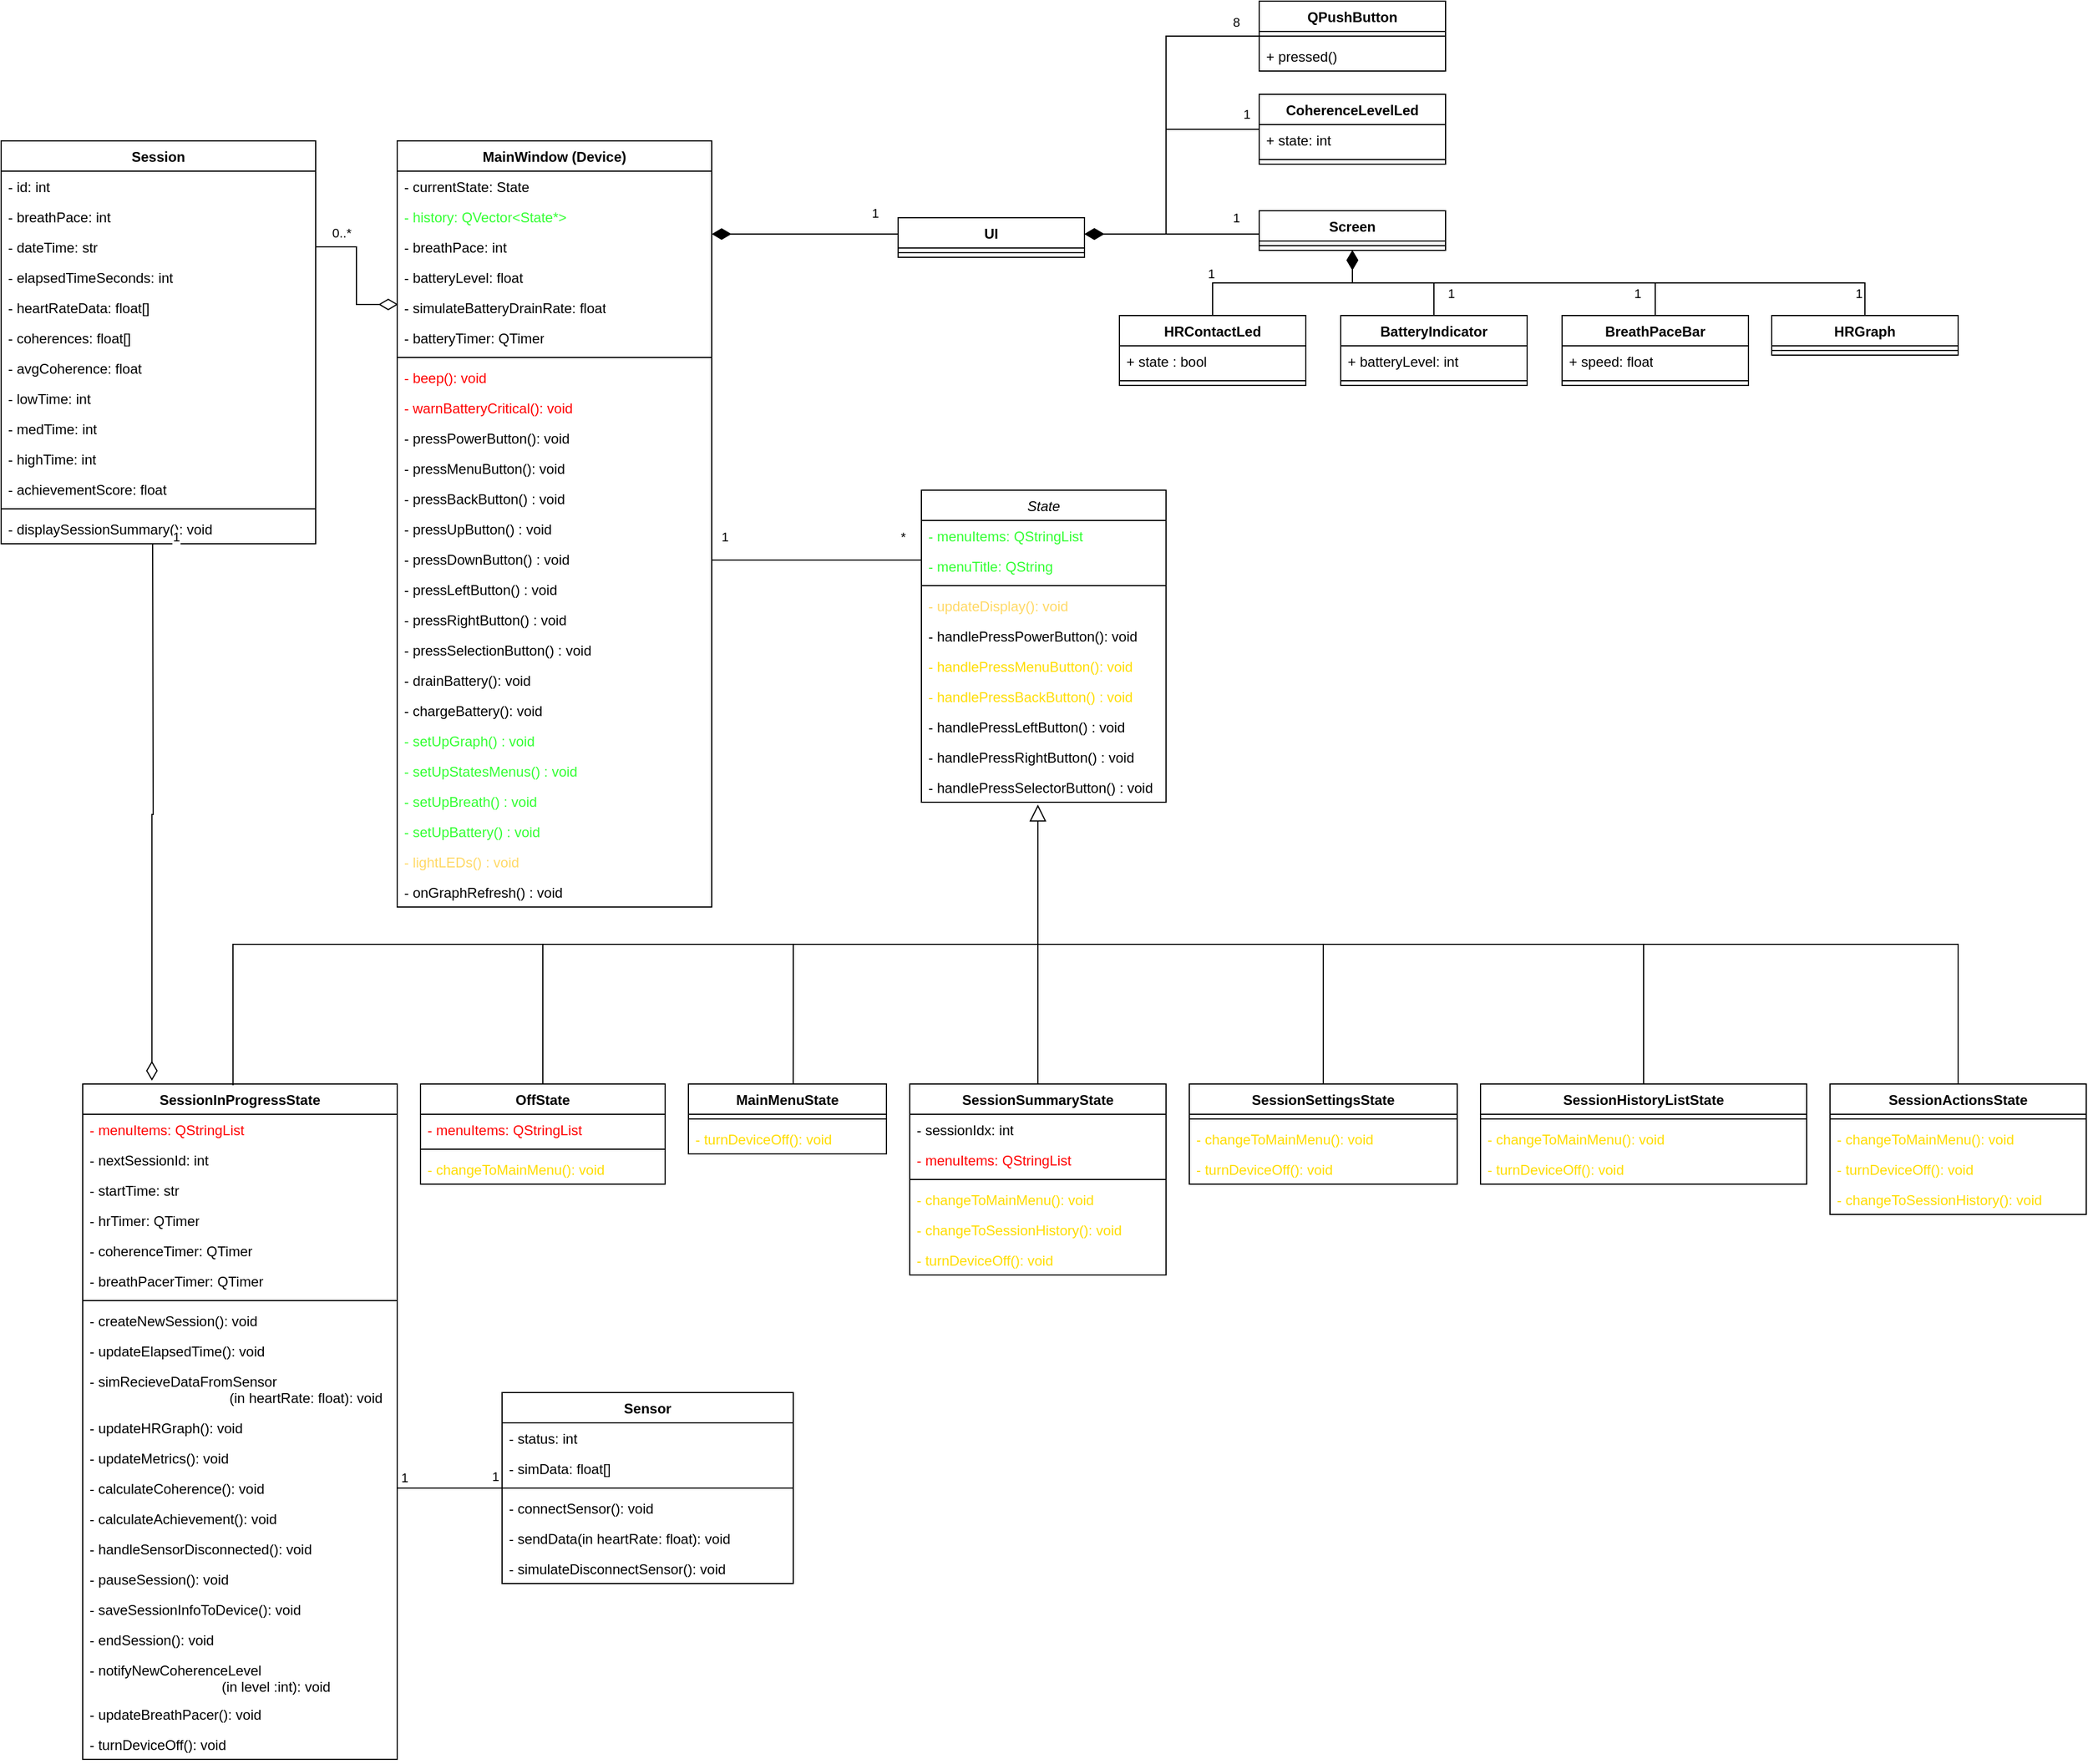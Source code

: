 <mxfile version="21.1.8" type="google">
  <diagram name="Page-1" id="iYqUfFiw8Jmmbv6zQ1Do">
    <mxGraphModel grid="1" page="1" gridSize="10" guides="1" tooltips="1" connect="1" arrows="1" fold="1" pageScale="1" pageWidth="827" pageHeight="1169" math="0" shadow="0">
      <root>
        <mxCell id="0" />
        <mxCell id="1" parent="0" />
        <mxCell id="FOzziEKIpKf2YBldrL9E-5" value="MainWindow (Device)" style="swimlane;fontStyle=1;align=center;verticalAlign=top;childLayout=stackLayout;horizontal=1;startSize=26;horizontalStack=0;resizeParent=1;resizeParentMax=0;resizeLast=0;collapsible=1;marginBottom=0;whiteSpace=wrap;html=1;" vertex="1" parent="1">
          <mxGeometry x="660" y="-810" width="270" height="658" as="geometry" />
        </mxCell>
        <mxCell id="FOzziEKIpKf2YBldrL9E-6" value="- currentState: State" style="text;strokeColor=none;fillColor=none;align=left;verticalAlign=top;spacingLeft=4;spacingRight=4;overflow=hidden;rotatable=0;points=[[0,0.5],[1,0.5]];portConstraint=eastwest;whiteSpace=wrap;html=1;" vertex="1" parent="FOzziEKIpKf2YBldrL9E-5">
          <mxGeometry y="26" width="270" height="26" as="geometry" />
        </mxCell>
        <mxCell id="ISorvKZLmLzE2qO5nAt--166" value="- history: QVector&amp;lt;State*&amp;gt;" style="text;strokeColor=none;fillColor=none;align=left;verticalAlign=top;spacingLeft=4;spacingRight=4;overflow=hidden;rotatable=0;points=[[0,0.5],[1,0.5]];portConstraint=eastwest;whiteSpace=wrap;html=1;fontColor=#33FF33;" vertex="1" parent="FOzziEKIpKf2YBldrL9E-5">
          <mxGeometry y="52" width="270" height="26" as="geometry" />
        </mxCell>
        <mxCell id="ISorvKZLmLzE2qO5nAt--64" value="- breathPace: int" style="text;strokeColor=none;fillColor=none;align=left;verticalAlign=top;spacingLeft=4;spacingRight=4;overflow=hidden;rotatable=0;points=[[0,0.5],[1,0.5]];portConstraint=eastwest;whiteSpace=wrap;html=1;" vertex="1" parent="FOzziEKIpKf2YBldrL9E-5">
          <mxGeometry y="78" width="270" height="26" as="geometry" />
        </mxCell>
        <mxCell id="ISorvKZLmLzE2qO5nAt--47" value="- batteryLevel: float" style="text;strokeColor=none;fillColor=none;align=left;verticalAlign=top;spacingLeft=4;spacingRight=4;overflow=hidden;rotatable=0;points=[[0,0.5],[1,0.5]];portConstraint=eastwest;whiteSpace=wrap;html=1;" vertex="1" parent="FOzziEKIpKf2YBldrL9E-5">
          <mxGeometry y="104" width="270" height="26" as="geometry" />
        </mxCell>
        <mxCell id="ISorvKZLmLzE2qO5nAt--50" value="- simulateBatteryDrainRate: float" style="text;strokeColor=none;fillColor=none;align=left;verticalAlign=top;spacingLeft=4;spacingRight=4;overflow=hidden;rotatable=0;points=[[0,0.5],[1,0.5]];portConstraint=eastwest;whiteSpace=wrap;html=1;" vertex="1" parent="FOzziEKIpKf2YBldrL9E-5">
          <mxGeometry y="130" width="270" height="26" as="geometry" />
        </mxCell>
        <mxCell id="zsQ9sIeDxZdNcWnOAN6T-88" value="- batteryTimer: QTimer" style="text;strokeColor=none;fillColor=none;align=left;verticalAlign=top;spacingLeft=4;spacingRight=4;overflow=hidden;rotatable=0;points=[[0,0.5],[1,0.5]];portConstraint=eastwest;whiteSpace=wrap;html=1;" vertex="1" parent="FOzziEKIpKf2YBldrL9E-5">
          <mxGeometry y="156" width="270" height="26" as="geometry" />
        </mxCell>
        <mxCell id="FOzziEKIpKf2YBldrL9E-7" value="" style="line;strokeWidth=1;fillColor=none;align=left;verticalAlign=middle;spacingTop=-1;spacingLeft=3;spacingRight=3;rotatable=0;labelPosition=right;points=[];portConstraint=eastwest;strokeColor=inherit;" vertex="1" parent="FOzziEKIpKf2YBldrL9E-5">
          <mxGeometry y="182" width="270" height="8" as="geometry" />
        </mxCell>
        <mxCell id="ISorvKZLmLzE2qO5nAt--68" value="- beep(): void" style="text;strokeColor=none;fillColor=none;align=left;verticalAlign=top;spacingLeft=4;spacingRight=4;overflow=hidden;rotatable=0;points=[[0,0.5],[1,0.5]];portConstraint=eastwest;whiteSpace=wrap;html=1;fontColor=#FF0000;" vertex="1" parent="FOzziEKIpKf2YBldrL9E-5">
          <mxGeometry y="190" width="270" height="26" as="geometry" />
        </mxCell>
        <mxCell id="zsQ9sIeDxZdNcWnOAN6T-91" value="- warnBatteryCritical(): void" style="text;strokeColor=none;fillColor=none;align=left;verticalAlign=top;spacingLeft=4;spacingRight=4;overflow=hidden;rotatable=0;points=[[0,0.5],[1,0.5]];portConstraint=eastwest;whiteSpace=wrap;html=1;fontColor=#FF0000;" vertex="1" parent="FOzziEKIpKf2YBldrL9E-5">
          <mxGeometry y="216" width="270" height="26" as="geometry" />
        </mxCell>
        <mxCell id="ISorvKZLmLzE2qO5nAt--232" value="- pressPowerButton(): void" style="text;strokeColor=none;fillColor=none;align=left;verticalAlign=top;spacingLeft=4;spacingRight=4;overflow=hidden;rotatable=0;points=[[0,0.5],[1,0.5]];portConstraint=eastwest;whiteSpace=wrap;html=1;" vertex="1" parent="FOzziEKIpKf2YBldrL9E-5">
          <mxGeometry y="242" width="270" height="26" as="geometry" />
        </mxCell>
        <mxCell id="ISorvKZLmLzE2qO5nAt--233" value="- pressMenuButton(): void" style="text;strokeColor=none;fillColor=none;align=left;verticalAlign=top;spacingLeft=4;spacingRight=4;overflow=hidden;rotatable=0;points=[[0,0.5],[1,0.5]];portConstraint=eastwest;whiteSpace=wrap;html=1;" vertex="1" parent="FOzziEKIpKf2YBldrL9E-5">
          <mxGeometry y="268" width="270" height="26" as="geometry" />
        </mxCell>
        <mxCell id="ISorvKZLmLzE2qO5nAt--234" value="- pressBackButton() : void" style="text;strokeColor=none;fillColor=none;align=left;verticalAlign=top;spacingLeft=4;spacingRight=4;overflow=hidden;rotatable=0;points=[[0,0.5],[1,0.5]];portConstraint=eastwest;whiteSpace=wrap;html=1;" vertex="1" parent="FOzziEKIpKf2YBldrL9E-5">
          <mxGeometry y="294" width="270" height="26" as="geometry" />
        </mxCell>
        <mxCell id="ISorvKZLmLzE2qO5nAt--235" value="- pressUpButton() : void" style="text;strokeColor=none;fillColor=none;align=left;verticalAlign=top;spacingLeft=4;spacingRight=4;overflow=hidden;rotatable=0;points=[[0,0.5],[1,0.5]];portConstraint=eastwest;whiteSpace=wrap;html=1;" vertex="1" parent="FOzziEKIpKf2YBldrL9E-5">
          <mxGeometry y="320" width="270" height="26" as="geometry" />
        </mxCell>
        <mxCell id="ISorvKZLmLzE2qO5nAt--236" value="- pressDownButton() : void" style="text;strokeColor=none;fillColor=none;align=left;verticalAlign=top;spacingLeft=4;spacingRight=4;overflow=hidden;rotatable=0;points=[[0,0.5],[1,0.5]];portConstraint=eastwest;whiteSpace=wrap;html=1;" vertex="1" parent="FOzziEKIpKf2YBldrL9E-5">
          <mxGeometry y="346" width="270" height="26" as="geometry" />
        </mxCell>
        <mxCell id="ISorvKZLmLzE2qO5nAt--237" value="- pressLeftButton() : void" style="text;strokeColor=none;fillColor=none;align=left;verticalAlign=top;spacingLeft=4;spacingRight=4;overflow=hidden;rotatable=0;points=[[0,0.5],[1,0.5]];portConstraint=eastwest;whiteSpace=wrap;html=1;" vertex="1" parent="FOzziEKIpKf2YBldrL9E-5">
          <mxGeometry y="372" width="270" height="26" as="geometry" />
        </mxCell>
        <mxCell id="ISorvKZLmLzE2qO5nAt--238" value="- pressRightButton() : void" style="text;strokeColor=none;fillColor=none;align=left;verticalAlign=top;spacingLeft=4;spacingRight=4;overflow=hidden;rotatable=0;points=[[0,0.5],[1,0.5]];portConstraint=eastwest;whiteSpace=wrap;html=1;" vertex="1" parent="FOzziEKIpKf2YBldrL9E-5">
          <mxGeometry y="398" width="270" height="26" as="geometry" />
        </mxCell>
        <mxCell id="ISorvKZLmLzE2qO5nAt--239" value="- pressSelectionButton() : void" style="text;strokeColor=none;fillColor=none;align=left;verticalAlign=top;spacingLeft=4;spacingRight=4;overflow=hidden;rotatable=0;points=[[0,0.5],[1,0.5]];portConstraint=eastwest;whiteSpace=wrap;html=1;" vertex="1" parent="FOzziEKIpKf2YBldrL9E-5">
          <mxGeometry y="424" width="270" height="26" as="geometry" />
        </mxCell>
        <mxCell id="zsQ9sIeDxZdNcWnOAN6T-167" value="- drainBattery(): void" style="text;strokeColor=none;fillColor=none;align=left;verticalAlign=top;spacingLeft=4;spacingRight=4;overflow=hidden;rotatable=0;points=[[0,0.5],[1,0.5]];portConstraint=eastwest;whiteSpace=wrap;html=1;" vertex="1" parent="FOzziEKIpKf2YBldrL9E-5">
          <mxGeometry y="450" width="270" height="26" as="geometry" />
        </mxCell>
        <mxCell id="cL3x1th4mynZs5FjJoFy-19" value="- chargeBattery(): void" style="text;strokeColor=none;fillColor=none;align=left;verticalAlign=top;spacingLeft=4;spacingRight=4;overflow=hidden;rotatable=0;points=[[0,0.5],[1,0.5]];portConstraint=eastwest;whiteSpace=wrap;html=1;" vertex="1" parent="FOzziEKIpKf2YBldrL9E-5">
          <mxGeometry y="476" width="270" height="26" as="geometry" />
        </mxCell>
        <mxCell id="cL3x1th4mynZs5FjJoFy-13" value="- setUpGraph() : void" style="text;strokeColor=none;fillColor=none;align=left;verticalAlign=top;spacingLeft=4;spacingRight=4;overflow=hidden;rotatable=0;points=[[0,0.5],[1,0.5]];portConstraint=eastwest;whiteSpace=wrap;html=1;labelBorderColor=none;fontColor=#33FF33;" vertex="1" parent="FOzziEKIpKf2YBldrL9E-5">
          <mxGeometry y="502" width="270" height="26" as="geometry" />
        </mxCell>
        <mxCell id="cL3x1th4mynZs5FjJoFy-16" value="- setUpStatesMenus() : void" style="text;strokeColor=none;fillColor=none;align=left;verticalAlign=top;spacingLeft=4;spacingRight=4;overflow=hidden;rotatable=0;points=[[0,0.5],[1,0.5]];portConstraint=eastwest;whiteSpace=wrap;html=1;labelBorderColor=none;fontColor=#33FF33;" vertex="1" parent="FOzziEKIpKf2YBldrL9E-5">
          <mxGeometry y="528" width="270" height="26" as="geometry" />
        </mxCell>
        <mxCell id="cL3x1th4mynZs5FjJoFy-15" value="- setUpBreath() : void" style="text;strokeColor=none;fillColor=none;align=left;verticalAlign=top;spacingLeft=4;spacingRight=4;overflow=hidden;rotatable=0;points=[[0,0.5],[1,0.5]];portConstraint=eastwest;whiteSpace=wrap;html=1;labelBorderColor=none;fontColor=#33FF33;" vertex="1" parent="FOzziEKIpKf2YBldrL9E-5">
          <mxGeometry y="554" width="270" height="26" as="geometry" />
        </mxCell>
        <mxCell id="cL3x1th4mynZs5FjJoFy-14" value="- setUpBattery() : void" style="text;strokeColor=none;fillColor=none;align=left;verticalAlign=top;spacingLeft=4;spacingRight=4;overflow=hidden;rotatable=0;points=[[0,0.5],[1,0.5]];portConstraint=eastwest;whiteSpace=wrap;html=1;labelBorderColor=none;fontColor=#33FF33;" vertex="1" parent="FOzziEKIpKf2YBldrL9E-5">
          <mxGeometry y="580" width="270" height="26" as="geometry" />
        </mxCell>
        <mxCell id="cL3x1th4mynZs5FjJoFy-17" value="- lightLEDs() : void" style="text;strokeColor=none;fillColor=none;align=left;verticalAlign=top;spacingLeft=4;spacingRight=4;overflow=hidden;rotatable=0;points=[[0,0.5],[1,0.5]];portConstraint=eastwest;whiteSpace=wrap;html=1;fontColor=#FFD966;" vertex="1" parent="FOzziEKIpKf2YBldrL9E-5">
          <mxGeometry y="606" width="270" height="26" as="geometry" />
        </mxCell>
        <mxCell id="cL3x1th4mynZs5FjJoFy-18" value="- onGraphRefresh() : void" style="text;strokeColor=none;fillColor=none;align=left;verticalAlign=top;spacingLeft=4;spacingRight=4;overflow=hidden;rotatable=0;points=[[0,0.5],[1,0.5]];portConstraint=eastwest;whiteSpace=wrap;html=1;" vertex="1" parent="FOzziEKIpKf2YBldrL9E-5">
          <mxGeometry y="632" width="270" height="26" as="geometry" />
        </mxCell>
        <mxCell id="FOzziEKIpKf2YBldrL9E-9" value="Sensor" style="swimlane;fontStyle=1;align=center;verticalAlign=top;childLayout=stackLayout;horizontal=1;startSize=26;horizontalStack=0;resizeParent=1;resizeParentMax=0;resizeLast=0;collapsible=1;marginBottom=0;whiteSpace=wrap;html=1;" vertex="1" parent="1">
          <mxGeometry x="750" y="265" width="250" height="164" as="geometry" />
        </mxCell>
        <mxCell id="FOzziEKIpKf2YBldrL9E-10" value="- status: int" style="text;strokeColor=none;fillColor=none;align=left;verticalAlign=top;spacingLeft=4;spacingRight=4;overflow=hidden;rotatable=0;points=[[0,0.5],[1,0.5]];portConstraint=eastwest;whiteSpace=wrap;html=1;" vertex="1" parent="FOzziEKIpKf2YBldrL9E-9">
          <mxGeometry y="26" width="250" height="26" as="geometry" />
        </mxCell>
        <mxCell id="ISorvKZLmLzE2qO5nAt--255" value="- simData: float[]" style="text;strokeColor=none;fillColor=none;align=left;verticalAlign=top;spacingLeft=4;spacingRight=4;overflow=hidden;rotatable=0;points=[[0,0.5],[1,0.5]];portConstraint=eastwest;whiteSpace=wrap;html=1;" vertex="1" parent="FOzziEKIpKf2YBldrL9E-9">
          <mxGeometry y="52" width="250" height="26" as="geometry" />
        </mxCell>
        <mxCell id="FOzziEKIpKf2YBldrL9E-11" value="" style="line;strokeWidth=1;fillColor=none;align=left;verticalAlign=middle;spacingTop=-1;spacingLeft=3;spacingRight=3;rotatable=0;labelPosition=right;points=[];portConstraint=eastwest;strokeColor=inherit;" vertex="1" parent="FOzziEKIpKf2YBldrL9E-9">
          <mxGeometry y="78" width="250" height="8" as="geometry" />
        </mxCell>
        <mxCell id="FOzziEKIpKf2YBldrL9E-12" value="- connectSensor(): void" style="text;strokeColor=none;fillColor=none;align=left;verticalAlign=top;spacingLeft=4;spacingRight=4;overflow=hidden;rotatable=0;points=[[0,0.5],[1,0.5]];portConstraint=eastwest;whiteSpace=wrap;html=1;" vertex="1" parent="FOzziEKIpKf2YBldrL9E-9">
          <mxGeometry y="86" width="250" height="26" as="geometry" />
        </mxCell>
        <mxCell id="zsQ9sIeDxZdNcWnOAN6T-93" value="- sendData(in heartRate: float): void" style="text;strokeColor=none;fillColor=none;align=left;verticalAlign=top;spacingLeft=4;spacingRight=4;overflow=hidden;rotatable=0;points=[[0,0.5],[1,0.5]];portConstraint=eastwest;whiteSpace=wrap;html=1;" vertex="1" parent="FOzziEKIpKf2YBldrL9E-9">
          <mxGeometry y="112" width="250" height="26" as="geometry" />
        </mxCell>
        <mxCell id="zsQ9sIeDxZdNcWnOAN6T-154" value="- simulateDisconnectSensor(): void" style="text;strokeColor=none;fillColor=none;align=left;verticalAlign=top;spacingLeft=4;spacingRight=4;overflow=hidden;rotatable=0;points=[[0,0.5],[1,0.5]];portConstraint=eastwest;whiteSpace=wrap;html=1;" vertex="1" parent="FOzziEKIpKf2YBldrL9E-9">
          <mxGeometry y="138" width="250" height="26" as="geometry" />
        </mxCell>
        <mxCell id="ISorvKZLmLzE2qO5nAt--5" value="QPushButton" style="swimlane;fontStyle=1;align=center;verticalAlign=top;childLayout=stackLayout;horizontal=1;startSize=26;horizontalStack=0;resizeParent=1;resizeParentMax=0;resizeLast=0;collapsible=1;marginBottom=0;whiteSpace=wrap;html=1;" vertex="1" parent="1">
          <mxGeometry x="1400" y="-930" width="160" height="60" as="geometry" />
        </mxCell>
        <mxCell id="ISorvKZLmLzE2qO5nAt--7" value="" style="line;strokeWidth=1;fillColor=none;align=left;verticalAlign=middle;spacingTop=-1;spacingLeft=3;spacingRight=3;rotatable=0;labelPosition=right;points=[];portConstraint=eastwest;strokeColor=inherit;" vertex="1" parent="ISorvKZLmLzE2qO5nAt--5">
          <mxGeometry y="26" width="160" height="8" as="geometry" />
        </mxCell>
        <mxCell id="ISorvKZLmLzE2qO5nAt--28" value="+ pressed()" style="text;strokeColor=none;fillColor=none;align=left;verticalAlign=top;spacingLeft=4;spacingRight=4;overflow=hidden;rotatable=0;points=[[0,0.5],[1,0.5]];portConstraint=eastwest;whiteSpace=wrap;html=1;" vertex="1" parent="ISorvKZLmLzE2qO5nAt--5">
          <mxGeometry y="34" width="160" height="26" as="geometry" />
        </mxCell>
        <mxCell id="ISorvKZLmLzE2qO5nAt--96" value="&lt;span style=&quot;font-weight: 400;&quot;&gt;&lt;i&gt;State&lt;/i&gt;&lt;/span&gt;" style="swimlane;fontStyle=1;align=center;verticalAlign=top;childLayout=stackLayout;horizontal=1;startSize=26;horizontalStack=0;resizeParent=1;resizeParentMax=0;resizeLast=0;collapsible=1;marginBottom=0;whiteSpace=wrap;html=1;" vertex="1" parent="1">
          <mxGeometry x="1110" y="-510" width="210" height="268" as="geometry" />
        </mxCell>
        <mxCell id="cL3x1th4mynZs5FjJoFy-11" value="- menuItems: QStringList" style="text;strokeColor=none;fillColor=none;align=left;verticalAlign=top;spacingLeft=4;spacingRight=4;overflow=hidden;rotatable=0;points=[[0,0.5],[1,0.5]];portConstraint=eastwest;whiteSpace=wrap;html=1;fontStyle=0;fontColor=#33FF33;" vertex="1" parent="ISorvKZLmLzE2qO5nAt--96">
          <mxGeometry y="26" width="210" height="26" as="geometry" />
        </mxCell>
        <mxCell id="cL3x1th4mynZs5FjJoFy-12" value="- menuTitle: QString" style="text;strokeColor=none;fillColor=none;align=left;verticalAlign=top;spacingLeft=4;spacingRight=4;overflow=hidden;rotatable=0;points=[[0,0.5],[1,0.5]];portConstraint=eastwest;whiteSpace=wrap;html=1;fontStyle=0;fontColor=#33FF33;" vertex="1" parent="ISorvKZLmLzE2qO5nAt--96">
          <mxGeometry y="52" width="210" height="26" as="geometry" />
        </mxCell>
        <mxCell id="ISorvKZLmLzE2qO5nAt--98" value="" style="line;strokeWidth=1;fillColor=none;align=left;verticalAlign=middle;spacingTop=-1;spacingLeft=3;spacingRight=3;rotatable=0;labelPosition=right;points=[];portConstraint=eastwest;strokeColor=inherit;" vertex="1" parent="ISorvKZLmLzE2qO5nAt--96">
          <mxGeometry y="78" width="210" height="8" as="geometry" />
        </mxCell>
        <mxCell id="ISorvKZLmLzE2qO5nAt--160" value="- updateDisplay(): void" style="text;strokeColor=none;fillColor=none;align=left;verticalAlign=top;spacingLeft=4;spacingRight=4;overflow=hidden;rotatable=0;points=[[0,0.5],[1,0.5]];portConstraint=eastwest;whiteSpace=wrap;html=1;labelBackgroundColor=none;fontColor=#FFD966;" vertex="1" parent="ISorvKZLmLzE2qO5nAt--96">
          <mxGeometry y="86" width="210" height="26" as="geometry" />
        </mxCell>
        <mxCell id="ISorvKZLmLzE2qO5nAt--101" value="- handlePressPowerButton(): void" style="text;strokeColor=none;fillColor=none;align=left;verticalAlign=top;spacingLeft=4;spacingRight=4;overflow=hidden;rotatable=0;points=[[0,0.5],[1,0.5]];portConstraint=eastwest;whiteSpace=wrap;html=1;" vertex="1" parent="ISorvKZLmLzE2qO5nAt--96">
          <mxGeometry y="112" width="210" height="26" as="geometry" />
        </mxCell>
        <mxCell id="ISorvKZLmLzE2qO5nAt--100" value="- handlePressMenuButton(): void" style="text;strokeColor=none;fillColor=none;align=left;verticalAlign=top;spacingLeft=4;spacingRight=4;overflow=hidden;rotatable=0;points=[[0,0.5],[1,0.5]];portConstraint=eastwest;whiteSpace=wrap;html=1;fontColor=#ffdd00;" vertex="1" parent="ISorvKZLmLzE2qO5nAt--96">
          <mxGeometry y="138" width="210" height="26" as="geometry" />
        </mxCell>
        <mxCell id="ISorvKZLmLzE2qO5nAt--102" value="- handlePressBackButton() : void" style="text;strokeColor=none;fillColor=none;align=left;verticalAlign=top;spacingLeft=4;spacingRight=4;overflow=hidden;rotatable=0;points=[[0,0.5],[1,0.5]];portConstraint=eastwest;whiteSpace=wrap;html=1;fontColor=#ffdd00;" vertex="1" parent="ISorvKZLmLzE2qO5nAt--96">
          <mxGeometry y="164" width="210" height="26" as="geometry" />
        </mxCell>
        <mxCell id="ISorvKZLmLzE2qO5nAt--105" value="- handlePressLeftButton() : void" style="text;strokeColor=none;fillColor=none;align=left;verticalAlign=top;spacingLeft=4;spacingRight=4;overflow=hidden;rotatable=0;points=[[0,0.5],[1,0.5]];portConstraint=eastwest;whiteSpace=wrap;html=1;" vertex="1" parent="ISorvKZLmLzE2qO5nAt--96">
          <mxGeometry y="190" width="210" height="26" as="geometry" />
        </mxCell>
        <mxCell id="ISorvKZLmLzE2qO5nAt--106" value="- handlePressRightButton() : void" style="text;strokeColor=none;fillColor=none;align=left;verticalAlign=top;spacingLeft=4;spacingRight=4;overflow=hidden;rotatable=0;points=[[0,0.5],[1,0.5]];portConstraint=eastwest;whiteSpace=wrap;html=1;" vertex="1" parent="ISorvKZLmLzE2qO5nAt--96">
          <mxGeometry y="216" width="210" height="26" as="geometry" />
        </mxCell>
        <mxCell id="ISorvKZLmLzE2qO5nAt--107" value="- handlePressSelectorButton() : void" style="text;strokeColor=none;fillColor=none;align=left;verticalAlign=top;spacingLeft=4;spacingRight=4;overflow=hidden;rotatable=0;points=[[0,0.5],[1,0.5]];portConstraint=eastwest;whiteSpace=wrap;html=1;" vertex="1" parent="ISorvKZLmLzE2qO5nAt--96">
          <mxGeometry y="242" width="210" height="26" as="geometry" />
        </mxCell>
        <mxCell id="ISorvKZLmLzE2qO5nAt--108" value="OffState" style="swimlane;fontStyle=1;align=center;verticalAlign=top;childLayout=stackLayout;horizontal=1;startSize=26;horizontalStack=0;resizeParent=1;resizeParentMax=0;resizeLast=0;collapsible=1;marginBottom=0;whiteSpace=wrap;html=1;" vertex="1" parent="1">
          <mxGeometry x="680" width="210" height="86" as="geometry" />
        </mxCell>
        <mxCell id="cL3x1th4mynZs5FjJoFy-5" value="- menuItems: QStringList" style="text;strokeColor=none;fillColor=none;align=left;verticalAlign=top;spacingLeft=4;spacingRight=4;overflow=hidden;rotatable=0;points=[[0,0.5],[1,0.5]];portConstraint=eastwest;whiteSpace=wrap;html=1;fontStyle=0;fontColor=#ff0000;" vertex="1" parent="ISorvKZLmLzE2qO5nAt--108">
          <mxGeometry y="26" width="210" height="26" as="geometry" />
        </mxCell>
        <mxCell id="ISorvKZLmLzE2qO5nAt--109" value="" style="line;strokeWidth=1;fillColor=none;align=left;verticalAlign=middle;spacingTop=-1;spacingLeft=3;spacingRight=3;rotatable=0;labelPosition=right;points=[];portConstraint=eastwest;strokeColor=inherit;" vertex="1" parent="ISorvKZLmLzE2qO5nAt--108">
          <mxGeometry y="52" width="210" height="8" as="geometry" />
        </mxCell>
        <mxCell id="ISorvKZLmLzE2qO5nAt--241" value="- changeToMainMenu(): void" style="text;strokeColor=none;fillColor=none;align=left;verticalAlign=top;spacingLeft=4;spacingRight=4;overflow=hidden;rotatable=0;points=[[0,0.5],[1,0.5]];portConstraint=eastwest;whiteSpace=wrap;html=1;fontStyle=0;fontColor=#ffdd00;" vertex="1" parent="ISorvKZLmLzE2qO5nAt--108">
          <mxGeometry y="60" width="210" height="26" as="geometry" />
        </mxCell>
        <mxCell id="ISorvKZLmLzE2qO5nAt--118" value="MainMenuState" style="swimlane;fontStyle=1;align=center;verticalAlign=top;childLayout=stackLayout;horizontal=1;startSize=26;horizontalStack=0;resizeParent=1;resizeParentMax=0;resizeLast=0;collapsible=1;marginBottom=0;whiteSpace=wrap;html=1;" vertex="1" parent="1">
          <mxGeometry x="910" width="170" height="60" as="geometry" />
        </mxCell>
        <mxCell id="ISorvKZLmLzE2qO5nAt--119" value="" style="line;strokeWidth=1;fillColor=none;align=left;verticalAlign=middle;spacingTop=-1;spacingLeft=3;spacingRight=3;rotatable=0;labelPosition=right;points=[];portConstraint=eastwest;strokeColor=inherit;" vertex="1" parent="ISorvKZLmLzE2qO5nAt--118">
          <mxGeometry y="26" width="170" height="8" as="geometry" />
        </mxCell>
        <mxCell id="zsQ9sIeDxZdNcWnOAN6T-179" value="- turnDeviceOff(): void" style="text;strokeColor=none;fillColor=none;align=left;verticalAlign=top;spacingLeft=4;spacingRight=4;overflow=hidden;rotatable=0;points=[[0,0.5],[1,0.5]];portConstraint=eastwest;whiteSpace=wrap;html=1;fontStyle=0;fontColor=#ffdd00;" vertex="1" parent="ISorvKZLmLzE2qO5nAt--118">
          <mxGeometry y="34" width="170" height="26" as="geometry" />
        </mxCell>
        <mxCell id="ISorvKZLmLzE2qO5nAt--131" value="SessionSettingsState" style="swimlane;fontStyle=1;align=center;verticalAlign=top;childLayout=stackLayout;horizontal=1;startSize=26;horizontalStack=0;resizeParent=1;resizeParentMax=0;resizeLast=0;collapsible=1;marginBottom=0;whiteSpace=wrap;html=1;" vertex="1" parent="1">
          <mxGeometry x="1340" width="230" height="86" as="geometry" />
        </mxCell>
        <mxCell id="ISorvKZLmLzE2qO5nAt--134" value="" style="line;strokeWidth=1;fillColor=none;align=left;verticalAlign=middle;spacingTop=-1;spacingLeft=3;spacingRight=3;rotatable=0;labelPosition=right;points=[];portConstraint=eastwest;strokeColor=inherit;" vertex="1" parent="ISorvKZLmLzE2qO5nAt--131">
          <mxGeometry y="26" width="230" height="8" as="geometry" />
        </mxCell>
        <mxCell id="ISorvKZLmLzE2qO5nAt--219" value="- changeToMainMenu(): void" style="text;strokeColor=none;fillColor=none;align=left;verticalAlign=top;spacingLeft=4;spacingRight=4;overflow=hidden;rotatable=0;points=[[0,0.5],[1,0.5]];portConstraint=eastwest;whiteSpace=wrap;html=1;fontStyle=0;fontColor=#ffdd00;" vertex="1" parent="ISorvKZLmLzE2qO5nAt--131">
          <mxGeometry y="34" width="230" height="26" as="geometry" />
        </mxCell>
        <mxCell id="zsQ9sIeDxZdNcWnOAN6T-182" value="- turnDeviceOff(): void" style="text;strokeColor=none;fillColor=none;align=left;verticalAlign=top;spacingLeft=4;spacingRight=4;overflow=hidden;rotatable=0;points=[[0,0.5],[1,0.5]];portConstraint=eastwest;whiteSpace=wrap;html=1;fontStyle=0;fontColor=#ffdd00;" vertex="1" parent="ISorvKZLmLzE2qO5nAt--131">
          <mxGeometry y="60" width="230" height="26" as="geometry" />
        </mxCell>
        <mxCell id="ISorvKZLmLzE2qO5nAt--143" value="SessionInProgressState" style="swimlane;fontStyle=1;align=center;verticalAlign=top;childLayout=stackLayout;horizontal=1;startSize=26;horizontalStack=0;resizeParent=1;resizeParentMax=0;resizeLast=0;collapsible=1;marginBottom=0;whiteSpace=wrap;html=1;" vertex="1" parent="1">
          <mxGeometry x="390" width="270" height="580" as="geometry" />
        </mxCell>
        <mxCell id="cL3x1th4mynZs5FjJoFy-9" value="- menuItems: QStringList" style="text;strokeColor=none;fillColor=none;align=left;verticalAlign=top;spacingLeft=4;spacingRight=4;overflow=hidden;rotatable=0;points=[[0,0.5],[1,0.5]];portConstraint=eastwest;whiteSpace=wrap;html=1;fontStyle=0;fontColor=#ff0000;" vertex="1" parent="ISorvKZLmLzE2qO5nAt--143">
          <mxGeometry y="26" width="270" height="26" as="geometry" />
        </mxCell>
        <mxCell id="ISorvKZLmLzE2qO5nAt--61" value="- nextSessionId: int" style="text;strokeColor=none;fillColor=none;align=left;verticalAlign=top;spacingLeft=4;spacingRight=4;overflow=hidden;rotatable=0;points=[[0,0.5],[1,0.5]];portConstraint=eastwest;whiteSpace=wrap;html=1;" vertex="1" parent="ISorvKZLmLzE2qO5nAt--143">
          <mxGeometry y="52" width="270" height="26" as="geometry" />
        </mxCell>
        <mxCell id="zsQ9sIeDxZdNcWnOAN6T-139" value="- startTime: str" style="text;strokeColor=none;fillColor=none;align=left;verticalAlign=top;spacingLeft=4;spacingRight=4;overflow=hidden;rotatable=0;points=[[0,0.5],[1,0.5]];portConstraint=eastwest;whiteSpace=wrap;html=1;" vertex="1" parent="ISorvKZLmLzE2qO5nAt--143">
          <mxGeometry y="78" width="270" height="26" as="geometry" />
        </mxCell>
        <mxCell id="zsQ9sIeDxZdNcWnOAN6T-102" value="- hrTimer: QTimer" style="text;strokeColor=none;fillColor=none;align=left;verticalAlign=top;spacingLeft=4;spacingRight=4;overflow=hidden;rotatable=0;points=[[0,0.5],[1,0.5]];portConstraint=eastwest;whiteSpace=wrap;html=1;" vertex="1" parent="ISorvKZLmLzE2qO5nAt--143">
          <mxGeometry y="104" width="270" height="26" as="geometry" />
        </mxCell>
        <mxCell id="zsQ9sIeDxZdNcWnOAN6T-103" value="- coherenceTimer: QTimer" style="text;strokeColor=none;fillColor=none;align=left;verticalAlign=top;spacingLeft=4;spacingRight=4;overflow=hidden;rotatable=0;points=[[0,0.5],[1,0.5]];portConstraint=eastwest;whiteSpace=wrap;html=1;" vertex="1" parent="ISorvKZLmLzE2qO5nAt--143">
          <mxGeometry y="130" width="270" height="26" as="geometry" />
        </mxCell>
        <mxCell id="zsQ9sIeDxZdNcWnOAN6T-162" value="- breathPacerTimer: QTimer" style="text;strokeColor=none;fillColor=none;align=left;verticalAlign=top;spacingLeft=4;spacingRight=4;overflow=hidden;rotatable=0;points=[[0,0.5],[1,0.5]];portConstraint=eastwest;whiteSpace=wrap;html=1;" vertex="1" parent="ISorvKZLmLzE2qO5nAt--143">
          <mxGeometry y="156" width="270" height="26" as="geometry" />
        </mxCell>
        <mxCell id="ISorvKZLmLzE2qO5nAt--146" value="" style="line;strokeWidth=1;fillColor=none;align=left;verticalAlign=middle;spacingTop=-1;spacingLeft=3;spacingRight=3;rotatable=0;labelPosition=right;points=[];portConstraint=eastwest;strokeColor=inherit;" vertex="1" parent="ISorvKZLmLzE2qO5nAt--143">
          <mxGeometry y="182" width="270" height="8" as="geometry" />
        </mxCell>
        <mxCell id="zsQ9sIeDxZdNcWnOAN6T-224" value="- createNewSession(): void" style="text;strokeColor=none;fillColor=none;align=left;verticalAlign=top;spacingLeft=4;spacingRight=4;overflow=hidden;rotatable=0;points=[[0,0.5],[1,0.5]];portConstraint=eastwest;whiteSpace=wrap;html=1;" vertex="1" parent="ISorvKZLmLzE2qO5nAt--143">
          <mxGeometry y="190" width="270" height="26" as="geometry" />
        </mxCell>
        <mxCell id="zsQ9sIeDxZdNcWnOAN6T-122" value="- updateElapsedTime(): void" style="text;strokeColor=none;fillColor=none;align=left;verticalAlign=top;spacingLeft=4;spacingRight=4;overflow=hidden;rotatable=0;points=[[0,0.5],[1,0.5]];portConstraint=eastwest;whiteSpace=wrap;html=1;" vertex="1" parent="ISorvKZLmLzE2qO5nAt--143">
          <mxGeometry y="216" width="270" height="26" as="geometry" />
        </mxCell>
        <mxCell id="zsQ9sIeDxZdNcWnOAN6T-112" value="- simRecieveDataFromSensor&lt;br&gt;&amp;nbsp; &amp;nbsp; &amp;nbsp; &amp;nbsp; &amp;nbsp; &amp;nbsp; &amp;nbsp; &amp;nbsp; &amp;nbsp; &amp;nbsp; &amp;nbsp; &amp;nbsp; &amp;nbsp; &amp;nbsp; &amp;nbsp; &amp;nbsp; &amp;nbsp; &amp;nbsp; (in heartRate: float): void&amp;nbsp;" style="text;strokeColor=none;fillColor=none;align=left;verticalAlign=top;spacingLeft=4;spacingRight=4;overflow=hidden;rotatable=0;points=[[0,0.5],[1,0.5]];portConstraint=eastwest;whiteSpace=wrap;html=1;" vertex="1" parent="ISorvKZLmLzE2qO5nAt--143">
          <mxGeometry y="242" width="270" height="40" as="geometry" />
        </mxCell>
        <mxCell id="zsQ9sIeDxZdNcWnOAN6T-115" value="- updateHRGraph(): void" style="text;strokeColor=none;fillColor=none;align=left;verticalAlign=top;spacingLeft=4;spacingRight=4;overflow=hidden;rotatable=0;points=[[0,0.5],[1,0.5]];portConstraint=eastwest;whiteSpace=wrap;html=1;fontStyle=0" vertex="1" parent="ISorvKZLmLzE2qO5nAt--143">
          <mxGeometry y="282" width="270" height="26" as="geometry" />
        </mxCell>
        <mxCell id="zsQ9sIeDxZdNcWnOAN6T-109" value="- updateMetrics(): void" style="text;strokeColor=none;fillColor=none;align=left;verticalAlign=top;spacingLeft=4;spacingRight=4;overflow=hidden;rotatable=0;points=[[0,0.5],[1,0.5]];portConstraint=eastwest;whiteSpace=wrap;html=1;" vertex="1" parent="ISorvKZLmLzE2qO5nAt--143">
          <mxGeometry y="308" width="270" height="26" as="geometry" />
        </mxCell>
        <mxCell id="zsQ9sIeDxZdNcWnOAN6T-105" value="- calculateCoherence(): void" style="text;strokeColor=none;fillColor=none;align=left;verticalAlign=top;spacingLeft=4;spacingRight=4;overflow=hidden;rotatable=0;points=[[0,0.5],[1,0.5]];portConstraint=eastwest;whiteSpace=wrap;html=1;" vertex="1" parent="ISorvKZLmLzE2qO5nAt--143">
          <mxGeometry y="334" width="270" height="26" as="geometry" />
        </mxCell>
        <mxCell id="zsQ9sIeDxZdNcWnOAN6T-106" value="- calculateAchievement(): void" style="text;strokeColor=none;fillColor=none;align=left;verticalAlign=top;spacingLeft=4;spacingRight=4;overflow=hidden;rotatable=0;points=[[0,0.5],[1,0.5]];portConstraint=eastwest;whiteSpace=wrap;html=1;" vertex="1" parent="ISorvKZLmLzE2qO5nAt--143">
          <mxGeometry y="360" width="270" height="26" as="geometry" />
        </mxCell>
        <mxCell id="zsQ9sIeDxZdNcWnOAN6T-92" value="- handleSensorDisconnected(): void" style="text;strokeColor=none;fillColor=none;align=left;verticalAlign=top;spacingLeft=4;spacingRight=4;overflow=hidden;rotatable=0;points=[[0,0.5],[1,0.5]];portConstraint=eastwest;whiteSpace=wrap;html=1;" vertex="1" parent="ISorvKZLmLzE2qO5nAt--143">
          <mxGeometry y="386" width="270" height="26" as="geometry" />
        </mxCell>
        <mxCell id="zsQ9sIeDxZdNcWnOAN6T-153" value="- pauseSession(): void" style="text;strokeColor=none;fillColor=none;align=left;verticalAlign=top;spacingLeft=4;spacingRight=4;overflow=hidden;rotatable=0;points=[[0,0.5],[1,0.5]];portConstraint=eastwest;whiteSpace=wrap;html=1;fontStyle=0" vertex="1" parent="ISorvKZLmLzE2qO5nAt--143">
          <mxGeometry y="412" width="270" height="26" as="geometry" />
        </mxCell>
        <mxCell id="ISorvKZLmLzE2qO5nAt--218" value="- saveSessionInfoToDevice(): void" style="text;strokeColor=none;fillColor=none;align=left;verticalAlign=top;spacingLeft=4;spacingRight=4;overflow=hidden;rotatable=0;points=[[0,0.5],[1,0.5]];portConstraint=eastwest;whiteSpace=wrap;html=1;fontStyle=0" vertex="1" parent="ISorvKZLmLzE2qO5nAt--143">
          <mxGeometry y="438" width="270" height="26" as="geometry" />
        </mxCell>
        <mxCell id="ISorvKZLmLzE2qO5nAt--165" value="- endSession(): void" style="text;strokeColor=none;fillColor=none;align=left;verticalAlign=top;spacingLeft=4;spacingRight=4;overflow=hidden;rotatable=0;points=[[0,0.5],[1,0.5]];portConstraint=eastwest;whiteSpace=wrap;html=1;fontStyle=0" vertex="1" parent="ISorvKZLmLzE2qO5nAt--143">
          <mxGeometry y="464" width="270" height="26" as="geometry" />
        </mxCell>
        <mxCell id="ISorvKZLmLzE2qO5nAt--254" value="- notifyNewCoherenceLevel&lt;br&gt;&amp;nbsp; &amp;nbsp; &amp;nbsp; &amp;nbsp; &amp;nbsp; &amp;nbsp; &amp;nbsp; &amp;nbsp; &amp;nbsp; &amp;nbsp; &amp;nbsp; &amp;nbsp; &amp;nbsp; &amp;nbsp; &amp;nbsp; &amp;nbsp; &amp;nbsp; (in level :int): void" style="text;strokeColor=none;fillColor=none;align=left;verticalAlign=top;spacingLeft=4;spacingRight=4;overflow=hidden;rotatable=0;points=[[0,0.5],[1,0.5]];portConstraint=eastwest;whiteSpace=wrap;html=1;fontStyle=0" vertex="1" parent="ISorvKZLmLzE2qO5nAt--143">
          <mxGeometry y="490" width="270" height="38" as="geometry" />
        </mxCell>
        <mxCell id="zsQ9sIeDxZdNcWnOAN6T-163" value="- updateBreathPacer(): void" style="text;strokeColor=none;fillColor=none;align=left;verticalAlign=top;spacingLeft=4;spacingRight=4;overflow=hidden;rotatable=0;points=[[0,0.5],[1,0.5]];portConstraint=eastwest;whiteSpace=wrap;html=1;" vertex="1" parent="ISorvKZLmLzE2qO5nAt--143">
          <mxGeometry y="528" width="270" height="26" as="geometry" />
        </mxCell>
        <mxCell id="zsQ9sIeDxZdNcWnOAN6T-181" value="- turnDeviceOff(): void" style="text;strokeColor=none;fillColor=none;align=left;verticalAlign=top;spacingLeft=4;spacingRight=4;overflow=hidden;rotatable=0;points=[[0,0.5],[1,0.5]];portConstraint=eastwest;whiteSpace=wrap;html=1;fontStyle=0" vertex="1" parent="ISorvKZLmLzE2qO5nAt--143">
          <mxGeometry y="554" width="270" height="26" as="geometry" />
        </mxCell>
        <mxCell id="ISorvKZLmLzE2qO5nAt--167" value="SessionSummaryState" style="swimlane;fontStyle=1;align=center;verticalAlign=top;childLayout=stackLayout;horizontal=1;startSize=26;horizontalStack=0;resizeParent=1;resizeParentMax=0;resizeLast=0;collapsible=1;marginBottom=0;whiteSpace=wrap;html=1;" vertex="1" parent="1">
          <mxGeometry x="1100" width="220" height="164" as="geometry" />
        </mxCell>
        <mxCell id="zsQ9sIeDxZdNcWnOAN6T-101" value="- sessionIdx: int" style="text;strokeColor=none;fillColor=none;align=left;verticalAlign=top;spacingLeft=4;spacingRight=4;overflow=hidden;rotatable=0;points=[[0,0.5],[1,0.5]];portConstraint=eastwest;whiteSpace=wrap;html=1;" vertex="1" parent="ISorvKZLmLzE2qO5nAt--167">
          <mxGeometry y="26" width="220" height="26" as="geometry" />
        </mxCell>
        <mxCell id="cL3x1th4mynZs5FjJoFy-6" value="- menuItems: QStringList" style="text;strokeColor=none;fillColor=none;align=left;verticalAlign=top;spacingLeft=4;spacingRight=4;overflow=hidden;rotatable=0;points=[[0,0.5],[1,0.5]];portConstraint=eastwest;whiteSpace=wrap;html=1;fontStyle=0;fontColor=#ff0000;" vertex="1" parent="ISorvKZLmLzE2qO5nAt--167">
          <mxGeometry y="52" width="220" height="26" as="geometry" />
        </mxCell>
        <mxCell id="ISorvKZLmLzE2qO5nAt--178" value="" style="line;strokeWidth=1;fillColor=none;align=left;verticalAlign=middle;spacingTop=-1;spacingLeft=3;spacingRight=3;rotatable=0;labelPosition=right;points=[];portConstraint=eastwest;strokeColor=inherit;" vertex="1" parent="ISorvKZLmLzE2qO5nAt--167">
          <mxGeometry y="78" width="220" height="8" as="geometry" />
        </mxCell>
        <mxCell id="ISorvKZLmLzE2qO5nAt--217" value="- changeToMainMenu(): void" style="text;strokeColor=none;fillColor=none;align=left;verticalAlign=top;spacingLeft=4;spacingRight=4;overflow=hidden;rotatable=0;points=[[0,0.5],[1,0.5]];portConstraint=eastwest;whiteSpace=wrap;html=1;fontStyle=0;fontColor=#ffdd00;" vertex="1" parent="ISorvKZLmLzE2qO5nAt--167">
          <mxGeometry y="86" width="220" height="26" as="geometry" />
        </mxCell>
        <mxCell id="cL3x1th4mynZs5FjJoFy-7" value="- changeToSessionHistory(): void" style="text;strokeColor=none;fillColor=none;align=left;verticalAlign=top;spacingLeft=4;spacingRight=4;overflow=hidden;rotatable=0;points=[[0,0.5],[1,0.5]];portConstraint=eastwest;whiteSpace=wrap;html=1;fontColor=#ffdd00;" vertex="1" parent="ISorvKZLmLzE2qO5nAt--167">
          <mxGeometry y="112" width="220" height="26" as="geometry" />
        </mxCell>
        <mxCell id="zsQ9sIeDxZdNcWnOAN6T-180" value="- turnDeviceOff(): void" style="text;strokeColor=none;fillColor=none;align=left;verticalAlign=top;spacingLeft=4;spacingRight=4;overflow=hidden;rotatable=0;points=[[0,0.5],[1,0.5]];portConstraint=eastwest;whiteSpace=wrap;html=1;fontStyle=0;fontColor=#ffdd00;" vertex="1" parent="ISorvKZLmLzE2qO5nAt--167">
          <mxGeometry y="138" width="220" height="26" as="geometry" />
        </mxCell>
        <mxCell id="ISorvKZLmLzE2qO5nAt--190" value="SessionHistoryListState" style="swimlane;fontStyle=1;align=center;verticalAlign=top;childLayout=stackLayout;horizontal=1;startSize=26;horizontalStack=0;resizeParent=1;resizeParentMax=0;resizeLast=0;collapsible=1;marginBottom=0;whiteSpace=wrap;html=1;" vertex="1" parent="1">
          <mxGeometry x="1590" width="280" height="86" as="geometry" />
        </mxCell>
        <mxCell id="ISorvKZLmLzE2qO5nAt--193" value="" style="line;strokeWidth=1;fillColor=none;align=left;verticalAlign=middle;spacingTop=-1;spacingLeft=3;spacingRight=3;rotatable=0;labelPosition=right;points=[];portConstraint=eastwest;strokeColor=inherit;" vertex="1" parent="ISorvKZLmLzE2qO5nAt--190">
          <mxGeometry y="26" width="280" height="8" as="geometry" />
        </mxCell>
        <mxCell id="ISorvKZLmLzE2qO5nAt--226" value="- changeToMainMenu(): void" style="text;strokeColor=none;fillColor=none;align=left;verticalAlign=top;spacingLeft=4;spacingRight=4;overflow=hidden;rotatable=0;points=[[0,0.5],[1,0.5]];portConstraint=eastwest;whiteSpace=wrap;html=1;fontStyle=0;fontColor=#ffdd00;" vertex="1" parent="ISorvKZLmLzE2qO5nAt--190">
          <mxGeometry y="34" width="280" height="26" as="geometry" />
        </mxCell>
        <mxCell id="zsQ9sIeDxZdNcWnOAN6T-183" value="- turnDeviceOff(): void" style="text;strokeColor=none;fillColor=none;align=left;verticalAlign=top;spacingLeft=4;spacingRight=4;overflow=hidden;rotatable=0;points=[[0,0.5],[1,0.5]];portConstraint=eastwest;whiteSpace=wrap;html=1;fontStyle=0;fontColor=#ffdd00;" vertex="1" parent="ISorvKZLmLzE2qO5nAt--190">
          <mxGeometry y="60" width="280" height="26" as="geometry" />
        </mxCell>
        <mxCell id="ISorvKZLmLzE2qO5nAt--205" value="SessionActionsState" style="swimlane;fontStyle=1;align=center;verticalAlign=top;childLayout=stackLayout;horizontal=1;startSize=26;horizontalStack=0;resizeParent=1;resizeParentMax=0;resizeLast=0;collapsible=1;marginBottom=0;whiteSpace=wrap;html=1;" vertex="1" parent="1">
          <mxGeometry x="1890" width="220" height="112" as="geometry" />
        </mxCell>
        <mxCell id="ISorvKZLmLzE2qO5nAt--206" value="" style="line;strokeWidth=1;fillColor=none;align=left;verticalAlign=middle;spacingTop=-1;spacingLeft=3;spacingRight=3;rotatable=0;labelPosition=right;points=[];portConstraint=eastwest;strokeColor=inherit;" vertex="1" parent="ISorvKZLmLzE2qO5nAt--205">
          <mxGeometry y="26" width="220" height="8" as="geometry" />
        </mxCell>
        <mxCell id="ISorvKZLmLzE2qO5nAt--224" value="- changeToMainMenu(): void" style="text;strokeColor=none;fillColor=none;align=left;verticalAlign=top;spacingLeft=4;spacingRight=4;overflow=hidden;rotatable=0;points=[[0,0.5],[1,0.5]];portConstraint=eastwest;whiteSpace=wrap;html=1;fontColor=#ffdd00;" vertex="1" parent="ISorvKZLmLzE2qO5nAt--205">
          <mxGeometry y="34" width="220" height="26" as="geometry" />
        </mxCell>
        <mxCell id="zsQ9sIeDxZdNcWnOAN6T-184" value="- turnDeviceOff(): void" style="text;strokeColor=none;fillColor=none;align=left;verticalAlign=top;spacingLeft=4;spacingRight=4;overflow=hidden;rotatable=0;points=[[0,0.5],[1,0.5]];portConstraint=eastwest;whiteSpace=wrap;html=1;fontStyle=0;fontColor=#ffdd00;" vertex="1" parent="ISorvKZLmLzE2qO5nAt--205">
          <mxGeometry y="60" width="220" height="26" as="geometry" />
        </mxCell>
        <mxCell id="ISorvKZLmLzE2qO5nAt--225" value="- changeToSessionHistory(): void" style="text;strokeColor=none;fillColor=none;align=left;verticalAlign=top;spacingLeft=4;spacingRight=4;overflow=hidden;rotatable=0;points=[[0,0.5],[1,0.5]];portConstraint=eastwest;whiteSpace=wrap;html=1;fontColor=#ffdd00;" vertex="1" parent="ISorvKZLmLzE2qO5nAt--205">
          <mxGeometry y="86" width="220" height="26" as="geometry" />
        </mxCell>
        <mxCell id="ISorvKZLmLzE2qO5nAt--265" value="" style="endArrow=block;endFill=0;endSize=12;html=1;rounded=0;exitX=0.5;exitY=0;exitDx=0;exitDy=0;" edge="1" parent="1" source="ISorvKZLmLzE2qO5nAt--167">
          <mxGeometry width="160" relative="1" as="geometry">
            <mxPoint x="680" y="-80" as="sourcePoint" />
            <mxPoint x="1210" y="-240" as="targetPoint" />
          </mxGeometry>
        </mxCell>
        <mxCell id="ISorvKZLmLzE2qO5nAt--266" value="" style="endArrow=none;html=1;rounded=0;exitX=0.478;exitY=0.002;exitDx=0;exitDy=0;exitPerimeter=0;" edge="1" parent="1" source="ISorvKZLmLzE2qO5nAt--143">
          <mxGeometry width="50" height="50" relative="1" as="geometry">
            <mxPoint x="1160" y="-70" as="sourcePoint" />
            <mxPoint x="1210" y="-120" as="targetPoint" />
            <Array as="points">
              <mxPoint x="519" y="-120" />
              <mxPoint x="965" y="-120" />
            </Array>
          </mxGeometry>
        </mxCell>
        <mxCell id="ISorvKZLmLzE2qO5nAt--267" value="" style="endArrow=none;html=1;rounded=0;exitX=0.529;exitY=0.004;exitDx=0;exitDy=0;exitPerimeter=0;" edge="1" parent="1" source="ISorvKZLmLzE2qO5nAt--118">
          <mxGeometry width="50" height="50" relative="1" as="geometry">
            <mxPoint x="1430" y="-50" as="sourcePoint" />
            <mxPoint x="1000" y="-120" as="targetPoint" />
            <Array as="points">
              <mxPoint x="1000" y="-70" />
            </Array>
          </mxGeometry>
        </mxCell>
        <mxCell id="ISorvKZLmLzE2qO5nAt--268" value="" style="endArrow=none;html=1;rounded=0;exitX=0.5;exitY=0;exitDx=0;exitDy=0;" edge="1" parent="1" source="ISorvKZLmLzE2qO5nAt--108">
          <mxGeometry width="50" height="50" relative="1" as="geometry">
            <mxPoint x="470" as="sourcePoint" />
            <mxPoint x="1210" y="-120" as="targetPoint" />
            <Array as="points">
              <mxPoint x="785" y="-120" />
            </Array>
          </mxGeometry>
        </mxCell>
        <mxCell id="ISorvKZLmLzE2qO5nAt--270" value="" style="endArrow=none;html=1;rounded=0;entryX=0.5;entryY=0;entryDx=0;entryDy=0;" edge="1" parent="1" target="ISorvKZLmLzE2qO5nAt--131">
          <mxGeometry width="50" height="50" relative="1" as="geometry">
            <mxPoint x="1210" y="-120" as="sourcePoint" />
            <mxPoint x="1330" y="-100" as="targetPoint" />
            <Array as="points">
              <mxPoint x="1455" y="-120" />
            </Array>
          </mxGeometry>
        </mxCell>
        <mxCell id="ISorvKZLmLzE2qO5nAt--271" value="" style="endArrow=none;html=1;rounded=0;entryX=0.5;entryY=0;entryDx=0;entryDy=0;" edge="1" parent="1" target="ISorvKZLmLzE2qO5nAt--190">
          <mxGeometry width="50" height="50" relative="1" as="geometry">
            <mxPoint x="1450" y="-120" as="sourcePoint" />
            <mxPoint x="1695" as="targetPoint" />
            <Array as="points">
              <mxPoint x="1730" y="-120" />
            </Array>
          </mxGeometry>
        </mxCell>
        <mxCell id="ISorvKZLmLzE2qO5nAt--272" value="" style="endArrow=none;html=1;rounded=0;entryX=0.5;entryY=0;entryDx=0;entryDy=0;" edge="1" parent="1" target="ISorvKZLmLzE2qO5nAt--205">
          <mxGeometry width="50" height="50" relative="1" as="geometry">
            <mxPoint x="1730" y="-120" as="sourcePoint" />
            <mxPoint x="1975" as="targetPoint" />
            <Array as="points">
              <mxPoint x="2000" y="-120" />
            </Array>
          </mxGeometry>
        </mxCell>
        <mxCell id="ISorvKZLmLzE2qO5nAt--273" value="" style="endArrow=none;endFill=0;endSize=12;html=1;rounded=0;strokeColor=#000000;elbow=vertical;startArrow=none;startFill=0;startSize=12;" edge="1" parent="1">
          <mxGeometry width="160" relative="1" as="geometry">
            <mxPoint x="930" y="-450" as="sourcePoint" />
            <mxPoint x="1110" y="-450" as="targetPoint" />
          </mxGeometry>
        </mxCell>
        <mxCell id="ISorvKZLmLzE2qO5nAt--274" value="*" style="edgeLabel;html=1;align=center;verticalAlign=middle;resizable=0;points=[];" vertex="1" connectable="0" parent="ISorvKZLmLzE2qO5nAt--273">
          <mxGeometry x="0.755" y="1" relative="1" as="geometry">
            <mxPoint x="6" y="-19" as="offset" />
          </mxGeometry>
        </mxCell>
        <mxCell id="ISorvKZLmLzE2qO5nAt--275" value="1" style="edgeLabel;html=1;align=center;verticalAlign=middle;resizable=0;points=[];" vertex="1" connectable="0" parent="ISorvKZLmLzE2qO5nAt--273">
          <mxGeometry x="-0.74" y="1" relative="1" as="geometry">
            <mxPoint x="-13" y="-19" as="offset" />
          </mxGeometry>
        </mxCell>
        <mxCell id="zsQ9sIeDxZdNcWnOAN6T-1" value="HRContactLed" style="swimlane;fontStyle=1;align=center;verticalAlign=top;childLayout=stackLayout;horizontal=1;startSize=26;horizontalStack=0;resizeParent=1;resizeParentMax=0;resizeLast=0;collapsible=1;marginBottom=0;whiteSpace=wrap;html=1;" vertex="1" parent="1">
          <mxGeometry x="1280" y="-660" width="160" height="60" as="geometry" />
        </mxCell>
        <mxCell id="zsQ9sIeDxZdNcWnOAN6T-5" value="+ state : bool" style="text;strokeColor=none;fillColor=none;align=left;verticalAlign=top;spacingLeft=4;spacingRight=4;overflow=hidden;rotatable=0;points=[[0,0.5],[1,0.5]];portConstraint=eastwest;whiteSpace=wrap;html=1;" vertex="1" parent="zsQ9sIeDxZdNcWnOAN6T-1">
          <mxGeometry y="26" width="160" height="26" as="geometry" />
        </mxCell>
        <mxCell id="zsQ9sIeDxZdNcWnOAN6T-2" value="" style="line;strokeWidth=1;fillColor=none;align=left;verticalAlign=middle;spacingTop=-1;spacingLeft=3;spacingRight=3;rotatable=0;labelPosition=right;points=[];portConstraint=eastwest;strokeColor=inherit;" vertex="1" parent="zsQ9sIeDxZdNcWnOAN6T-1">
          <mxGeometry y="52" width="160" height="8" as="geometry" />
        </mxCell>
        <mxCell id="zsQ9sIeDxZdNcWnOAN6T-10" value="UI" style="swimlane;fontStyle=1;align=center;verticalAlign=top;childLayout=stackLayout;horizontal=1;startSize=26;horizontalStack=0;resizeParent=1;resizeParentMax=0;resizeLast=0;collapsible=1;marginBottom=0;whiteSpace=wrap;html=1;" vertex="1" parent="1">
          <mxGeometry x="1090" y="-744" width="160" height="34" as="geometry" />
        </mxCell>
        <mxCell id="zsQ9sIeDxZdNcWnOAN6T-12" value="" style="line;strokeWidth=1;fillColor=none;align=left;verticalAlign=middle;spacingTop=-1;spacingLeft=3;spacingRight=3;rotatable=0;labelPosition=right;points=[];portConstraint=eastwest;strokeColor=inherit;" vertex="1" parent="zsQ9sIeDxZdNcWnOAN6T-10">
          <mxGeometry y="26" width="160" height="8" as="geometry" />
        </mxCell>
        <mxCell id="zsQ9sIeDxZdNcWnOAN6T-16" value="" style="endArrow=none;html=1;endSize=12;startArrow=diamondThin;startSize=14;startFill=1;edgeStyle=orthogonalEdgeStyle;align=left;verticalAlign=bottom;rounded=0;endFill=0;" edge="1" parent="1">
          <mxGeometry x="-1" y="3" relative="1" as="geometry">
            <mxPoint x="930" y="-730" as="sourcePoint" />
            <mxPoint x="1090" y="-730" as="targetPoint" />
          </mxGeometry>
        </mxCell>
        <mxCell id="zsQ9sIeDxZdNcWnOAN6T-44" value="1" style="edgeLabel;html=1;align=center;verticalAlign=middle;resizable=0;points=[];" vertex="1" connectable="0" parent="zsQ9sIeDxZdNcWnOAN6T-16">
          <mxGeometry x="0.713" y="-5" relative="1" as="geometry">
            <mxPoint x="3" y="-23" as="offset" />
          </mxGeometry>
        </mxCell>
        <mxCell id="zsQ9sIeDxZdNcWnOAN6T-17" value="Screen" style="swimlane;fontStyle=1;align=center;verticalAlign=top;childLayout=stackLayout;horizontal=1;startSize=26;horizontalStack=0;resizeParent=1;resizeParentMax=0;resizeLast=0;collapsible=1;marginBottom=0;whiteSpace=wrap;html=1;" vertex="1" parent="1">
          <mxGeometry x="1400" y="-750" width="160" height="34" as="geometry" />
        </mxCell>
        <mxCell id="zsQ9sIeDxZdNcWnOAN6T-18" value="" style="line;strokeWidth=1;fillColor=none;align=left;verticalAlign=middle;spacingTop=-1;spacingLeft=3;spacingRight=3;rotatable=0;labelPosition=right;points=[];portConstraint=eastwest;strokeColor=inherit;" vertex="1" parent="zsQ9sIeDxZdNcWnOAN6T-17">
          <mxGeometry y="26" width="160" height="8" as="geometry" />
        </mxCell>
        <mxCell id="zsQ9sIeDxZdNcWnOAN6T-21" value="BreathPaceBar" style="swimlane;fontStyle=1;align=center;verticalAlign=top;childLayout=stackLayout;horizontal=1;startSize=26;horizontalStack=0;resizeParent=1;resizeParentMax=0;resizeLast=0;collapsible=1;marginBottom=0;whiteSpace=wrap;html=1;" vertex="1" parent="1">
          <mxGeometry x="1660" y="-660" width="160" height="60" as="geometry" />
        </mxCell>
        <mxCell id="zsQ9sIeDxZdNcWnOAN6T-22" value="+ speed: float" style="text;strokeColor=none;fillColor=none;align=left;verticalAlign=top;spacingLeft=4;spacingRight=4;overflow=hidden;rotatable=0;points=[[0,0.5],[1,0.5]];portConstraint=eastwest;whiteSpace=wrap;html=1;" vertex="1" parent="zsQ9sIeDxZdNcWnOAN6T-21">
          <mxGeometry y="26" width="160" height="26" as="geometry" />
        </mxCell>
        <mxCell id="zsQ9sIeDxZdNcWnOAN6T-23" value="" style="line;strokeWidth=1;fillColor=none;align=left;verticalAlign=middle;spacingTop=-1;spacingLeft=3;spacingRight=3;rotatable=0;labelPosition=right;points=[];portConstraint=eastwest;strokeColor=inherit;" vertex="1" parent="zsQ9sIeDxZdNcWnOAN6T-21">
          <mxGeometry y="52" width="160" height="8" as="geometry" />
        </mxCell>
        <mxCell id="zsQ9sIeDxZdNcWnOAN6T-24" value="BatteryIndicator" style="swimlane;fontStyle=1;align=center;verticalAlign=top;childLayout=stackLayout;horizontal=1;startSize=26;horizontalStack=0;resizeParent=1;resizeParentMax=0;resizeLast=0;collapsible=1;marginBottom=0;whiteSpace=wrap;html=1;" vertex="1" parent="1">
          <mxGeometry x="1470" y="-660" width="160" height="60" as="geometry" />
        </mxCell>
        <mxCell id="zsQ9sIeDxZdNcWnOAN6T-25" value="+ batteryLevel: int" style="text;strokeColor=none;fillColor=none;align=left;verticalAlign=top;spacingLeft=4;spacingRight=4;overflow=hidden;rotatable=0;points=[[0,0.5],[1,0.5]];portConstraint=eastwest;whiteSpace=wrap;html=1;" vertex="1" parent="zsQ9sIeDxZdNcWnOAN6T-24">
          <mxGeometry y="26" width="160" height="26" as="geometry" />
        </mxCell>
        <mxCell id="zsQ9sIeDxZdNcWnOAN6T-26" value="" style="line;strokeWidth=1;fillColor=none;align=left;verticalAlign=middle;spacingTop=-1;spacingLeft=3;spacingRight=3;rotatable=0;labelPosition=right;points=[];portConstraint=eastwest;strokeColor=inherit;" vertex="1" parent="zsQ9sIeDxZdNcWnOAN6T-24">
          <mxGeometry y="52" width="160" height="8" as="geometry" />
        </mxCell>
        <mxCell id="zsQ9sIeDxZdNcWnOAN6T-27" value="CoherenceLevelLed" style="swimlane;fontStyle=1;align=center;verticalAlign=top;childLayout=stackLayout;horizontal=1;startSize=26;horizontalStack=0;resizeParent=1;resizeParentMax=0;resizeLast=0;collapsible=1;marginBottom=0;whiteSpace=wrap;html=1;" vertex="1" parent="1">
          <mxGeometry x="1400" y="-850" width="160" height="60" as="geometry" />
        </mxCell>
        <mxCell id="zsQ9sIeDxZdNcWnOAN6T-28" value="+ state: int" style="text;strokeColor=none;fillColor=none;align=left;verticalAlign=top;spacingLeft=4;spacingRight=4;overflow=hidden;rotatable=0;points=[[0,0.5],[1,0.5]];portConstraint=eastwest;whiteSpace=wrap;html=1;" vertex="1" parent="zsQ9sIeDxZdNcWnOAN6T-27">
          <mxGeometry y="26" width="160" height="26" as="geometry" />
        </mxCell>
        <mxCell id="zsQ9sIeDxZdNcWnOAN6T-29" value="" style="line;strokeWidth=1;fillColor=none;align=left;verticalAlign=middle;spacingTop=-1;spacingLeft=3;spacingRight=3;rotatable=0;labelPosition=right;points=[];portConstraint=eastwest;strokeColor=inherit;" vertex="1" parent="zsQ9sIeDxZdNcWnOAN6T-27">
          <mxGeometry y="52" width="160" height="8" as="geometry" />
        </mxCell>
        <mxCell id="zsQ9sIeDxZdNcWnOAN6T-30" value="" style="endArrow=none;html=1;endSize=12;startArrow=diamondThin;startSize=14;startFill=1;edgeStyle=orthogonalEdgeStyle;align=left;verticalAlign=bottom;rounded=0;endFill=0;entryX=0;entryY=0.5;entryDx=0;entryDy=0;" edge="1" parent="1" target="ISorvKZLmLzE2qO5nAt--5">
          <mxGeometry x="-1" y="3" relative="1" as="geometry">
            <mxPoint x="1250" y="-730" as="sourcePoint" />
            <mxPoint x="1390" y="-1030" as="targetPoint" />
            <Array as="points">
              <mxPoint x="1320" y="-730" />
              <mxPoint x="1320" y="-900" />
            </Array>
          </mxGeometry>
        </mxCell>
        <mxCell id="zsQ9sIeDxZdNcWnOAN6T-38" value="8" style="edgeLabel;html=1;align=center;verticalAlign=middle;resizable=0;points=[];" vertex="1" connectable="0" parent="zsQ9sIeDxZdNcWnOAN6T-30">
          <mxGeometry x="0.876" y="1" relative="1" as="geometry">
            <mxPoint y="-11" as="offset" />
          </mxGeometry>
        </mxCell>
        <mxCell id="zsQ9sIeDxZdNcWnOAN6T-34" value="" style="endArrow=none;html=1;endSize=12;startArrow=diamondThin;startSize=14;startFill=1;edgeStyle=orthogonalEdgeStyle;align=left;verticalAlign=bottom;rounded=0;entryX=0;entryY=0.5;entryDx=0;entryDy=0;endFill=0;" edge="1" parent="1" target="zsQ9sIeDxZdNcWnOAN6T-28">
          <mxGeometry x="-1" y="3" relative="1" as="geometry">
            <mxPoint x="1250" y="-730" as="sourcePoint" />
            <mxPoint x="1410" y="-730" as="targetPoint" />
            <Array as="points">
              <mxPoint x="1320" y="-730" />
              <mxPoint x="1320" y="-820" />
              <mxPoint x="1400" y="-820" />
            </Array>
          </mxGeometry>
        </mxCell>
        <mxCell id="zsQ9sIeDxZdNcWnOAN6T-42" value="1" style="edgeLabel;html=1;align=center;verticalAlign=middle;resizable=0;points=[];" vertex="1" connectable="0" parent="zsQ9sIeDxZdNcWnOAN6T-34">
          <mxGeometry x="0.84" y="2" relative="1" as="geometry">
            <mxPoint y="-11" as="offset" />
          </mxGeometry>
        </mxCell>
        <mxCell id="zsQ9sIeDxZdNcWnOAN6T-123" value="Session" style="swimlane;fontStyle=1;align=center;verticalAlign=top;childLayout=stackLayout;horizontal=1;startSize=26;horizontalStack=0;resizeParent=1;resizeParentMax=0;resizeLast=0;collapsible=1;marginBottom=0;whiteSpace=wrap;html=1;" vertex="1" parent="1">
          <mxGeometry x="320" y="-810" width="270" height="346" as="geometry" />
        </mxCell>
        <mxCell id="zsQ9sIeDxZdNcWnOAN6T-124" value="- id: int" style="text;strokeColor=none;fillColor=none;align=left;verticalAlign=top;spacingLeft=4;spacingRight=4;overflow=hidden;rotatable=0;points=[[0,0.5],[1,0.5]];portConstraint=eastwest;whiteSpace=wrap;html=1;" vertex="1" parent="zsQ9sIeDxZdNcWnOAN6T-123">
          <mxGeometry y="26" width="270" height="26" as="geometry" />
        </mxCell>
        <mxCell id="zsQ9sIeDxZdNcWnOAN6T-125" value="- breathPace: int" style="text;strokeColor=none;fillColor=none;align=left;verticalAlign=top;spacingLeft=4;spacingRight=4;overflow=hidden;rotatable=0;points=[[0,0.5],[1,0.5]];portConstraint=eastwest;whiteSpace=wrap;html=1;" vertex="1" parent="zsQ9sIeDxZdNcWnOAN6T-123">
          <mxGeometry y="52" width="270" height="26" as="geometry" />
        </mxCell>
        <mxCell id="zsQ9sIeDxZdNcWnOAN6T-126" value="- dateTime: str" style="text;strokeColor=none;fillColor=none;align=left;verticalAlign=top;spacingLeft=4;spacingRight=4;overflow=hidden;rotatable=0;points=[[0,0.5],[1,0.5]];portConstraint=eastwest;whiteSpace=wrap;html=1;" vertex="1" parent="zsQ9sIeDxZdNcWnOAN6T-123">
          <mxGeometry y="78" width="270" height="26" as="geometry" />
        </mxCell>
        <mxCell id="zsQ9sIeDxZdNcWnOAN6T-127" value="- elapsedTimeSeconds: int" style="text;strokeColor=none;fillColor=none;align=left;verticalAlign=top;spacingLeft=4;spacingRight=4;overflow=hidden;rotatable=0;points=[[0,0.5],[1,0.5]];portConstraint=eastwest;whiteSpace=wrap;html=1;" vertex="1" parent="zsQ9sIeDxZdNcWnOAN6T-123">
          <mxGeometry y="104" width="270" height="26" as="geometry" />
        </mxCell>
        <mxCell id="zsQ9sIeDxZdNcWnOAN6T-140" value="- heartRateData: float[]" style="text;strokeColor=none;fillColor=none;align=left;verticalAlign=top;spacingLeft=4;spacingRight=4;overflow=hidden;rotatable=0;points=[[0,0.5],[1,0.5]];portConstraint=eastwest;whiteSpace=wrap;html=1;" vertex="1" parent="zsQ9sIeDxZdNcWnOAN6T-123">
          <mxGeometry y="130" width="270" height="26" as="geometry" />
        </mxCell>
        <mxCell id="zsQ9sIeDxZdNcWnOAN6T-128" value="- coherences: float[]" style="text;strokeColor=none;fillColor=none;align=left;verticalAlign=top;spacingLeft=4;spacingRight=4;overflow=hidden;rotatable=0;points=[[0,0.5],[1,0.5]];portConstraint=eastwest;whiteSpace=wrap;html=1;" vertex="1" parent="zsQ9sIeDxZdNcWnOAN6T-123">
          <mxGeometry y="156" width="270" height="26" as="geometry" />
        </mxCell>
        <mxCell id="zsQ9sIeDxZdNcWnOAN6T-142" value="- avgCoherence: float" style="text;strokeColor=none;fillColor=none;align=left;verticalAlign=top;spacingLeft=4;spacingRight=4;overflow=hidden;rotatable=0;points=[[0,0.5],[1,0.5]];portConstraint=eastwest;whiteSpace=wrap;html=1;" vertex="1" parent="zsQ9sIeDxZdNcWnOAN6T-123">
          <mxGeometry y="182" width="270" height="26" as="geometry" />
        </mxCell>
        <mxCell id="zsQ9sIeDxZdNcWnOAN6T-143" value="- lowTime: int" style="text;strokeColor=none;fillColor=none;align=left;verticalAlign=top;spacingLeft=4;spacingRight=4;overflow=hidden;rotatable=0;points=[[0,0.5],[1,0.5]];portConstraint=eastwest;whiteSpace=wrap;html=1;" vertex="1" parent="zsQ9sIeDxZdNcWnOAN6T-123">
          <mxGeometry y="208" width="270" height="26" as="geometry" />
        </mxCell>
        <mxCell id="zsQ9sIeDxZdNcWnOAN6T-144" value="- medTime: int" style="text;strokeColor=none;fillColor=none;align=left;verticalAlign=top;spacingLeft=4;spacingRight=4;overflow=hidden;rotatable=0;points=[[0,0.5],[1,0.5]];portConstraint=eastwest;whiteSpace=wrap;html=1;" vertex="1" parent="zsQ9sIeDxZdNcWnOAN6T-123">
          <mxGeometry y="234" width="270" height="26" as="geometry" />
        </mxCell>
        <mxCell id="zsQ9sIeDxZdNcWnOAN6T-145" value="- highTime: int" style="text;strokeColor=none;fillColor=none;align=left;verticalAlign=top;spacingLeft=4;spacingRight=4;overflow=hidden;rotatable=0;points=[[0,0.5],[1,0.5]];portConstraint=eastwest;whiteSpace=wrap;html=1;" vertex="1" parent="zsQ9sIeDxZdNcWnOAN6T-123">
          <mxGeometry y="260" width="270" height="26" as="geometry" />
        </mxCell>
        <mxCell id="zsQ9sIeDxZdNcWnOAN6T-152" value="- achievementScore: float" style="text;strokeColor=none;fillColor=none;align=left;verticalAlign=top;spacingLeft=4;spacingRight=4;overflow=hidden;rotatable=0;points=[[0,0.5],[1,0.5]];portConstraint=eastwest;whiteSpace=wrap;html=1;" vertex="1" parent="zsQ9sIeDxZdNcWnOAN6T-123">
          <mxGeometry y="286" width="270" height="26" as="geometry" />
        </mxCell>
        <mxCell id="zsQ9sIeDxZdNcWnOAN6T-129" value="" style="line;strokeWidth=1;fillColor=none;align=left;verticalAlign=middle;spacingTop=-1;spacingLeft=3;spacingRight=3;rotatable=0;labelPosition=right;points=[];portConstraint=eastwest;strokeColor=inherit;" vertex="1" parent="zsQ9sIeDxZdNcWnOAN6T-123">
          <mxGeometry y="312" width="270" height="8" as="geometry" />
        </mxCell>
        <mxCell id="zsQ9sIeDxZdNcWnOAN6T-155" value="- displaySessionSummary(): void" style="text;strokeColor=none;fillColor=none;align=left;verticalAlign=top;spacingLeft=4;spacingRight=4;overflow=hidden;rotatable=0;points=[[0,0.5],[1,0.5]];portConstraint=eastwest;whiteSpace=wrap;html=1;" vertex="1" parent="zsQ9sIeDxZdNcWnOAN6T-123">
          <mxGeometry y="320" width="270" height="26" as="geometry" />
        </mxCell>
        <mxCell id="zsQ9sIeDxZdNcWnOAN6T-157" value="" style="endArrow=none;html=1;endSize=12;startArrow=diamondThin;startSize=14;startFill=0;edgeStyle=orthogonalEdgeStyle;align=left;verticalAlign=bottom;rounded=0;exitX=0.003;exitY=0.403;exitDx=0;exitDy=0;entryX=1;entryY=0.5;entryDx=0;entryDy=0;exitPerimeter=0;endFill=0;" edge="1" parent="1" source="ISorvKZLmLzE2qO5nAt--50" target="zsQ9sIeDxZdNcWnOAN6T-126">
          <mxGeometry x="-0.715" y="-9" relative="1" as="geometry">
            <mxPoint x="440" y="-340" as="sourcePoint" />
            <mxPoint x="600" y="-340" as="targetPoint" />
            <mxPoint as="offset" />
          </mxGeometry>
        </mxCell>
        <mxCell id="zsQ9sIeDxZdNcWnOAN6T-158" value="0..*" style="edgeLabel;html=1;align=center;verticalAlign=middle;resizable=0;points=[];" vertex="1" connectable="0" parent="zsQ9sIeDxZdNcWnOAN6T-157">
          <mxGeometry x="0.637" y="-1" relative="1" as="geometry">
            <mxPoint y="-11" as="offset" />
          </mxGeometry>
        </mxCell>
        <mxCell id="zsQ9sIeDxZdNcWnOAN6T-164" value="" style="endArrow=none;html=1;rounded=0;exitX=1;exitY=0.5;exitDx=0;exitDy=0;" edge="1" parent="1" source="zsQ9sIeDxZdNcWnOAN6T-105" target="FOzziEKIpKf2YBldrL9E-9">
          <mxGeometry width="50" height="50" relative="1" as="geometry">
            <mxPoint x="810" y="290" as="sourcePoint" />
            <mxPoint x="860" y="240" as="targetPoint" />
          </mxGeometry>
        </mxCell>
        <mxCell id="zsQ9sIeDxZdNcWnOAN6T-165" value="1" style="edgeLabel;html=1;align=center;verticalAlign=middle;resizable=0;points=[];" vertex="1" connectable="0" parent="zsQ9sIeDxZdNcWnOAN6T-164">
          <mxGeometry x="0.618" y="1" relative="1" as="geometry">
            <mxPoint x="11" y="-9" as="offset" />
          </mxGeometry>
        </mxCell>
        <mxCell id="zsQ9sIeDxZdNcWnOAN6T-166" value="1" style="edgeLabel;html=1;align=center;verticalAlign=middle;resizable=0;points=[];" vertex="1" connectable="0" parent="zsQ9sIeDxZdNcWnOAN6T-164">
          <mxGeometry x="-0.748" y="-1" relative="1" as="geometry">
            <mxPoint x="-6" y="-10" as="offset" />
          </mxGeometry>
        </mxCell>
        <mxCell id="zsQ9sIeDxZdNcWnOAN6T-168" value="" style="endArrow=none;html=1;endSize=12;startArrow=diamondThin;startSize=14;startFill=1;edgeStyle=orthogonalEdgeStyle;align=left;verticalAlign=bottom;rounded=0;endFill=0;" edge="1" parent="1">
          <mxGeometry x="-1" y="3" relative="1" as="geometry">
            <mxPoint x="1250" y="-730" as="sourcePoint" />
            <mxPoint x="1400" y="-730" as="targetPoint" />
          </mxGeometry>
        </mxCell>
        <mxCell id="zsQ9sIeDxZdNcWnOAN6T-169" value="1" style="edgeLabel;html=1;align=center;verticalAlign=middle;resizable=0;points=[];" vertex="1" connectable="0" parent="zsQ9sIeDxZdNcWnOAN6T-168">
          <mxGeometry x="0.683" y="-1" relative="1" as="geometry">
            <mxPoint x="4" y="-15" as="offset" />
          </mxGeometry>
        </mxCell>
        <mxCell id="zsQ9sIeDxZdNcWnOAN6T-170" value="1" style="endArrow=none;html=1;endSize=12;startArrow=diamondThin;startSize=14;startFill=1;edgeStyle=orthogonalEdgeStyle;align=left;verticalAlign=bottom;rounded=0;exitX=0.5;exitY=1;exitDx=0;exitDy=0;entryX=0.5;entryY=0;entryDx=0;entryDy=0;endFill=0;" edge="1" parent="1" source="zsQ9sIeDxZdNcWnOAN6T-17" target="zsQ9sIeDxZdNcWnOAN6T-1">
          <mxGeometry x="0.718" y="-7" relative="1" as="geometry">
            <mxPoint x="1470" y="-670" as="sourcePoint" />
            <mxPoint x="1630" y="-670" as="targetPoint" />
            <mxPoint x="1" y="-2" as="offset" />
          </mxGeometry>
        </mxCell>
        <mxCell id="zsQ9sIeDxZdNcWnOAN6T-173" value="1" style="endArrow=none;html=1;endSize=12;startArrow=diamondThin;startSize=14;startFill=1;edgeStyle=orthogonalEdgeStyle;align=left;verticalAlign=bottom;rounded=0;exitX=0.5;exitY=1;exitDx=0;exitDy=0;entryX=0.5;entryY=0;entryDx=0;entryDy=0;endFill=0;" edge="1" parent="1" source="zsQ9sIeDxZdNcWnOAN6T-17" target="zsQ9sIeDxZdNcWnOAN6T-24">
          <mxGeometry x="0.841" y="10" relative="1" as="geometry">
            <mxPoint x="1464" y="-700" as="sourcePoint" />
            <mxPoint x="1340" y="-647" as="targetPoint" />
            <mxPoint as="offset" />
          </mxGeometry>
        </mxCell>
        <mxCell id="zsQ9sIeDxZdNcWnOAN6T-174" value="1" style="endArrow=none;html=1;endSize=12;startArrow=diamondThin;startSize=14;startFill=1;edgeStyle=orthogonalEdgeStyle;align=left;verticalAlign=bottom;rounded=0;exitX=0.5;exitY=1;exitDx=0;exitDy=0;entryX=0.5;entryY=0;entryDx=0;entryDy=0;endFill=0;" edge="1" parent="1" source="zsQ9sIeDxZdNcWnOAN6T-17" target="zsQ9sIeDxZdNcWnOAN6T-21">
          <mxGeometry x="0.696" y="-18" relative="1" as="geometry">
            <mxPoint x="1500" y="-696" as="sourcePoint" />
            <mxPoint x="1376" y="-643" as="targetPoint" />
            <mxPoint as="offset" />
          </mxGeometry>
        </mxCell>
        <mxCell id="zsQ9sIeDxZdNcWnOAN6T-175" value="HRGraph" style="swimlane;fontStyle=1;align=center;verticalAlign=top;childLayout=stackLayout;horizontal=1;startSize=26;horizontalStack=0;resizeParent=1;resizeParentMax=0;resizeLast=0;collapsible=1;marginBottom=0;whiteSpace=wrap;html=1;" vertex="1" parent="1">
          <mxGeometry x="1840" y="-660" width="160" height="34" as="geometry" />
        </mxCell>
        <mxCell id="zsQ9sIeDxZdNcWnOAN6T-177" value="" style="line;strokeWidth=1;fillColor=none;align=left;verticalAlign=middle;spacingTop=-1;spacingLeft=3;spacingRight=3;rotatable=0;labelPosition=right;points=[];portConstraint=eastwest;strokeColor=inherit;" vertex="1" parent="zsQ9sIeDxZdNcWnOAN6T-175">
          <mxGeometry y="26" width="160" height="8" as="geometry" />
        </mxCell>
        <mxCell id="zsQ9sIeDxZdNcWnOAN6T-178" value="1" style="endArrow=none;html=1;endSize=12;startArrow=diamondThin;startSize=14;startFill=1;edgeStyle=orthogonalEdgeStyle;align=left;verticalAlign=bottom;rounded=0;exitX=0.5;exitY=1;exitDx=0;exitDy=0;entryX=0.5;entryY=0;entryDx=0;entryDy=0;endFill=0;" edge="1" parent="1" source="zsQ9sIeDxZdNcWnOAN6T-17" target="zsQ9sIeDxZdNcWnOAN6T-175">
          <mxGeometry x="0.96" y="-10" relative="1" as="geometry">
            <mxPoint x="1490" y="-706" as="sourcePoint" />
            <mxPoint x="1750" y="-650" as="targetPoint" />
            <mxPoint as="offset" />
          </mxGeometry>
        </mxCell>
        <mxCell id="cL3x1th4mynZs5FjJoFy-20" value="" style="endArrow=none;html=1;endSize=12;startArrow=diamondThin;startSize=14;startFill=0;edgeStyle=orthogonalEdgeStyle;align=left;verticalAlign=bottom;rounded=0;entryX=1;entryY=0.5;entryDx=0;entryDy=0;endFill=0;exitX=0.22;exitY=-0.005;exitDx=0;exitDy=0;exitPerimeter=0;" edge="1" parent="1" source="ISorvKZLmLzE2qO5nAt--143">
          <mxGeometry x="-0.715" y="-9" relative="1" as="geometry">
            <mxPoint x="450" y="-10" as="sourcePoint" />
            <mxPoint x="450.04" y="-464" as="targetPoint" />
            <mxPoint as="offset" />
          </mxGeometry>
        </mxCell>
        <mxCell id="cL3x1th4mynZs5FjJoFy-21" value="1" style="edgeLabel;html=1;align=center;verticalAlign=middle;resizable=0;points=[];" connectable="0" vertex="1" parent="cL3x1th4mynZs5FjJoFy-20">
          <mxGeometry x="0.637" y="-1" relative="1" as="geometry">
            <mxPoint x="19" y="-90" as="offset" />
          </mxGeometry>
        </mxCell>
      </root>
    </mxGraphModel>
  </diagram>
</mxfile>
